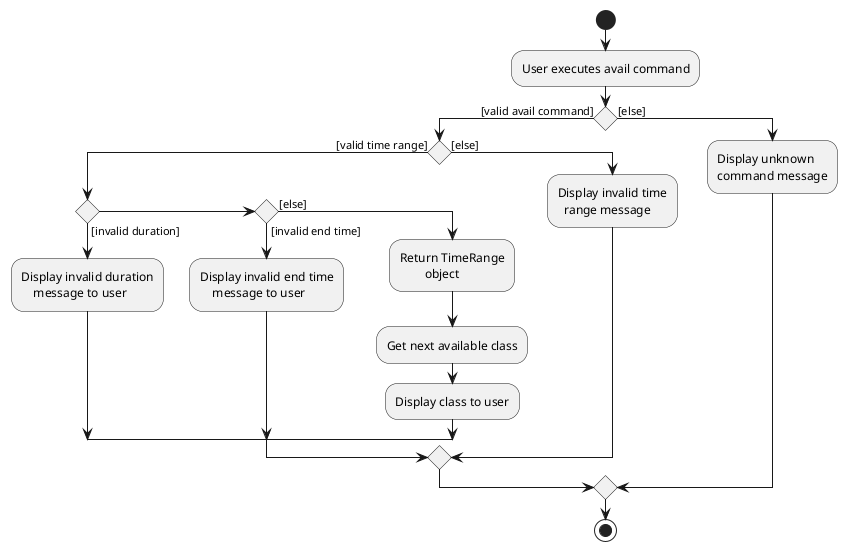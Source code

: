 @startuml
start
:User executes avail command;

if () then ([valid avail command])
    if () then ([valid time range])
        if () then([invalid duration])
            :Display invalid duration
                message to user;
        else if () then ([invalid end time])
            :Display invalid end time
                message to user;
        else ([else])
            :Return TimeRange
                    object;
                :Get next available class;
                :Display class to user;
        endif
'        else if () then([invalid end time])

    else ([else])
      :Display invalid time
        range message;
    endif
else ([else])
    :Display unknown
    command message;
endif
stop
@enduml
